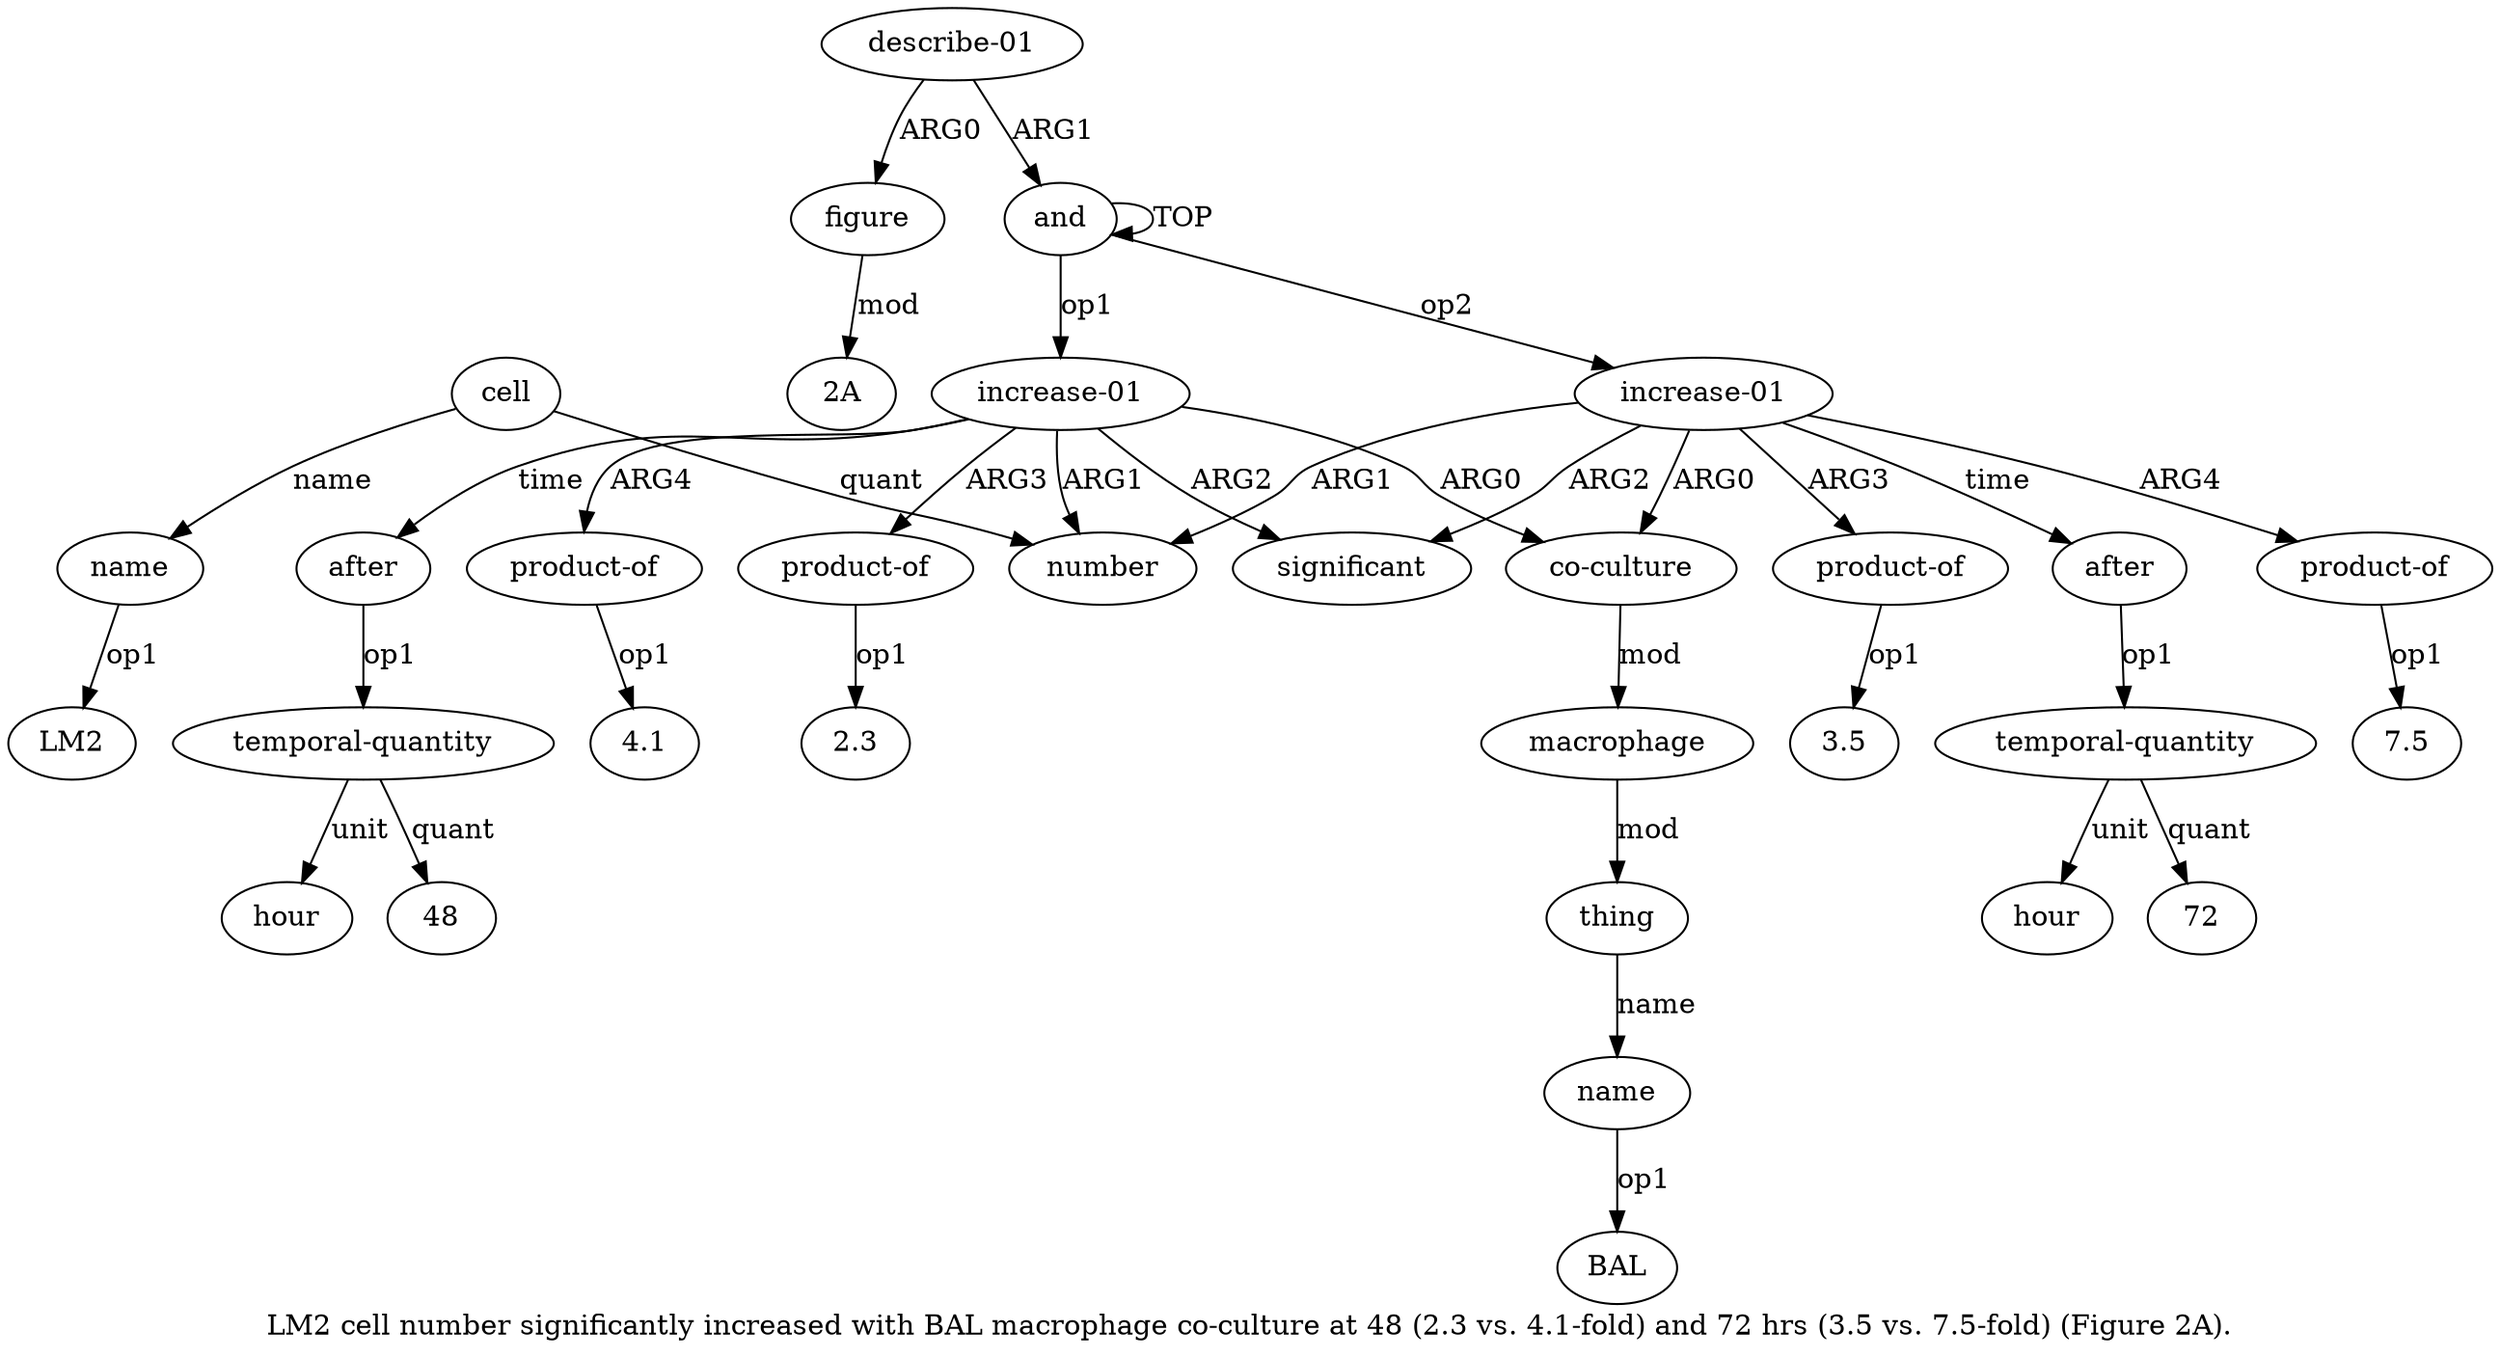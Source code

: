 digraph  {
	graph [label="LM2 cell number significantly increased with BAL macrophage co-culture at 48 (2.3 vs. 4.1-fold) and 72 hrs (3.5 vs. 7.5-fold) (Figure \
2A)."];
	node [label="\N"];
	a20	 [color=black,
		gold_ind=20,
		gold_label=hour,
		label=hour,
		test_ind=20,
		test_label=hour];
	a21	 [color=black,
		gold_ind=21,
		gold_label="describe-01",
		label="describe-01",
		test_ind=21,
		test_label="describe-01"];
	a22	 [color=black,
		gold_ind=22,
		gold_label=figure,
		label=figure,
		test_ind=22,
		test_label=figure];
	a21 -> a22 [key=0,
	color=black,
	gold_label=ARG0,
	label=ARG0,
	test_label=ARG0];
a0 [color=black,
	gold_ind=0,
	gold_label=and,
	label=and,
	test_ind=0,
	test_label=and];
a21 -> a0 [key=0,
color=black,
gold_label=ARG1,
label=ARG1,
test_label=ARG1];
"a22 2A" [color=black,
gold_ind=-1,
gold_label="2A",
label="2A",
test_ind=-1,
test_label="2A"];
a22 -> "a22 2A" [key=0,
color=black,
gold_label=mod,
label=mod,
test_label=mod];
"a8 LM2" [color=black,
gold_ind=-1,
gold_label=LM2,
label=LM2,
test_ind=-1,
test_label=LM2];
"a5 BAL" [color=black,
gold_ind=-1,
gold_label=BAL,
label=BAL,
test_ind=-1,
test_label=BAL];
"a13 48" [color=black,
gold_ind=-1,
gold_label=48,
label=48,
test_ind=-1,
test_label=48];
"a19 72" [color=black,
gold_ind=-1,
gold_label=72,
label=72,
test_ind=-1,
test_label=72];
"a10 2.3" [color=black,
gold_ind=-1,
gold_label=2.3,
label=2.3,
test_ind=-1,
test_label=2.3];
a15 [color=black,
gold_ind=15,
gold_label="increase-01",
label="increase-01",
test_ind=15,
test_label="increase-01"];
a17 [color=black,
gold_ind=17,
gold_label="product-of",
label="product-of",
test_ind=17,
test_label="product-of"];
a15 -> a17 [key=0,
color=black,
gold_label=ARG4,
label=ARG4,
test_label=ARG4];
a16 [color=black,
gold_ind=16,
gold_label="product-of",
label="product-of",
test_ind=16,
test_label="product-of"];
a15 -> a16 [key=0,
color=black,
gold_label=ARG3,
label=ARG3,
test_label=ARG3];
a18 [color=black,
gold_ind=18,
gold_label=after,
label=after,
test_ind=18,
test_label=after];
a15 -> a18 [key=0,
color=black,
gold_label=time,
label=time,
test_label=time];
a2 [color=black,
gold_ind=2,
gold_label="co-culture",
label="co-culture",
test_ind=2,
test_label="co-culture"];
a15 -> a2 [key=0,
color=black,
gold_label=ARG0,
label=ARG0,
test_label=ARG0];
a6 [color=black,
gold_ind=6,
gold_label=number,
label=number,
test_ind=6,
test_label=number];
a15 -> a6 [key=0,
color=black,
gold_label=ARG1,
label=ARG1,
test_label=ARG1];
a9 [color=black,
gold_ind=9,
gold_label=significant,
label=significant,
test_ind=9,
test_label=significant];
a15 -> a9 [key=0,
color=black,
gold_label=ARG2,
label=ARG2,
test_label=ARG2];
a14 [color=black,
gold_ind=14,
gold_label=hour,
label=hour,
test_ind=14,
test_label=hour];
"a17 7.5" [color=black,
gold_ind=-1,
gold_label=7.5,
label=7.5,
test_ind=-1,
test_label=7.5];
a17 -> "a17 7.5" [key=0,
color=black,
gold_label=op1,
label=op1,
test_label=op1];
"a16 3.5" [color=black,
gold_ind=-1,
gold_label=3.5,
label=3.5,
test_ind=-1,
test_label=3.5];
a16 -> "a16 3.5" [key=0,
color=black,
gold_label=op1,
label=op1,
test_label=op1];
a11 [color=black,
gold_ind=11,
gold_label="product-of",
label="product-of",
test_ind=11,
test_label="product-of"];
"a11 4.1" [color=black,
gold_ind=-1,
gold_label=4.1,
label=4.1,
test_ind=-1,
test_label=4.1];
a11 -> "a11 4.1" [key=0,
color=black,
gold_label=op1,
label=op1,
test_label=op1];
a10 [color=black,
gold_ind=10,
gold_label="product-of",
label="product-of",
test_ind=10,
test_label="product-of"];
a10 -> "a10 2.3" [key=0,
color=black,
gold_label=op1,
label=op1,
test_label=op1];
a13 [color=black,
gold_ind=13,
gold_label="temporal-quantity",
label="temporal-quantity",
test_ind=13,
test_label="temporal-quantity"];
a13 -> "a13 48" [key=0,
color=black,
gold_label=quant,
label=quant,
test_label=quant];
a13 -> a14 [key=0,
color=black,
gold_label=unit,
label=unit,
test_label=unit];
a12 [color=black,
gold_ind=12,
gold_label=after,
label=after,
test_ind=12,
test_label=after];
a12 -> a13 [key=0,
color=black,
gold_label=op1,
label=op1,
test_label=op1];
a19 [color=black,
gold_ind=19,
gold_label="temporal-quantity",
label="temporal-quantity",
test_ind=19,
test_label="temporal-quantity"];
a19 -> a20 [key=0,
color=black,
gold_label=unit,
label=unit,
test_label=unit];
a19 -> "a19 72" [key=0,
color=black,
gold_label=quant,
label=quant,
test_label=quant];
a18 -> a19 [key=0,
color=black,
gold_label=op1,
label=op1,
test_label=op1];
a1 [color=black,
gold_ind=1,
gold_label="increase-01",
label="increase-01",
test_ind=1,
test_label="increase-01"];
a1 -> a11 [key=0,
color=black,
gold_label=ARG4,
label=ARG4,
test_label=ARG4];
a1 -> a10 [key=0,
color=black,
gold_label=ARG3,
label=ARG3,
test_label=ARG3];
a1 -> a12 [key=0,
color=black,
gold_label=time,
label=time,
test_label=time];
a1 -> a2 [key=0,
color=black,
gold_label=ARG0,
label=ARG0,
test_label=ARG0];
a1 -> a6 [key=0,
color=black,
gold_label=ARG1,
label=ARG1,
test_label=ARG1];
a1 -> a9 [key=0,
color=black,
gold_label=ARG2,
label=ARG2,
test_label=ARG2];
a0 -> a15 [key=0,
color=black,
gold_label=op2,
label=op2,
test_label=op2];
a0 -> a1 [key=0,
color=black,
gold_label=op1,
label=op1,
test_label=op1];
a0 -> a0 [key=0,
color=black,
gold_label=TOP,
label=TOP,
test_label=TOP];
a3 [color=black,
gold_ind=3,
gold_label=macrophage,
label=macrophage,
test_ind=3,
test_label=macrophage];
a4 [color=black,
gold_ind=4,
gold_label=thing,
label=thing,
test_ind=4,
test_label=thing];
a3 -> a4 [key=0,
color=black,
gold_label=mod,
label=mod,
test_label=mod];
a2 -> a3 [key=0,
color=black,
gold_label=mod,
label=mod,
test_label=mod];
a5 [color=black,
gold_ind=5,
gold_label=name,
label=name,
test_ind=5,
test_label=name];
a5 -> "a5 BAL" [key=0,
color=black,
gold_label=op1,
label=op1,
test_label=op1];
a4 -> a5 [key=0,
color=black,
gold_label=name,
label=name,
test_label=name];
a7 [color=black,
gold_ind=7,
gold_label=cell,
label=cell,
test_ind=7,
test_label=cell];
a7 -> a6 [key=0,
color=black,
gold_label=quant,
label=quant,
test_label=quant];
a8 [color=black,
gold_ind=8,
gold_label=name,
label=name,
test_ind=8,
test_label=name];
a7 -> a8 [key=0,
color=black,
gold_label=name,
label=name,
test_label=name];
a8 -> "a8 LM2" [key=0,
color=black,
gold_label=op1,
label=op1,
test_label=op1];
}

